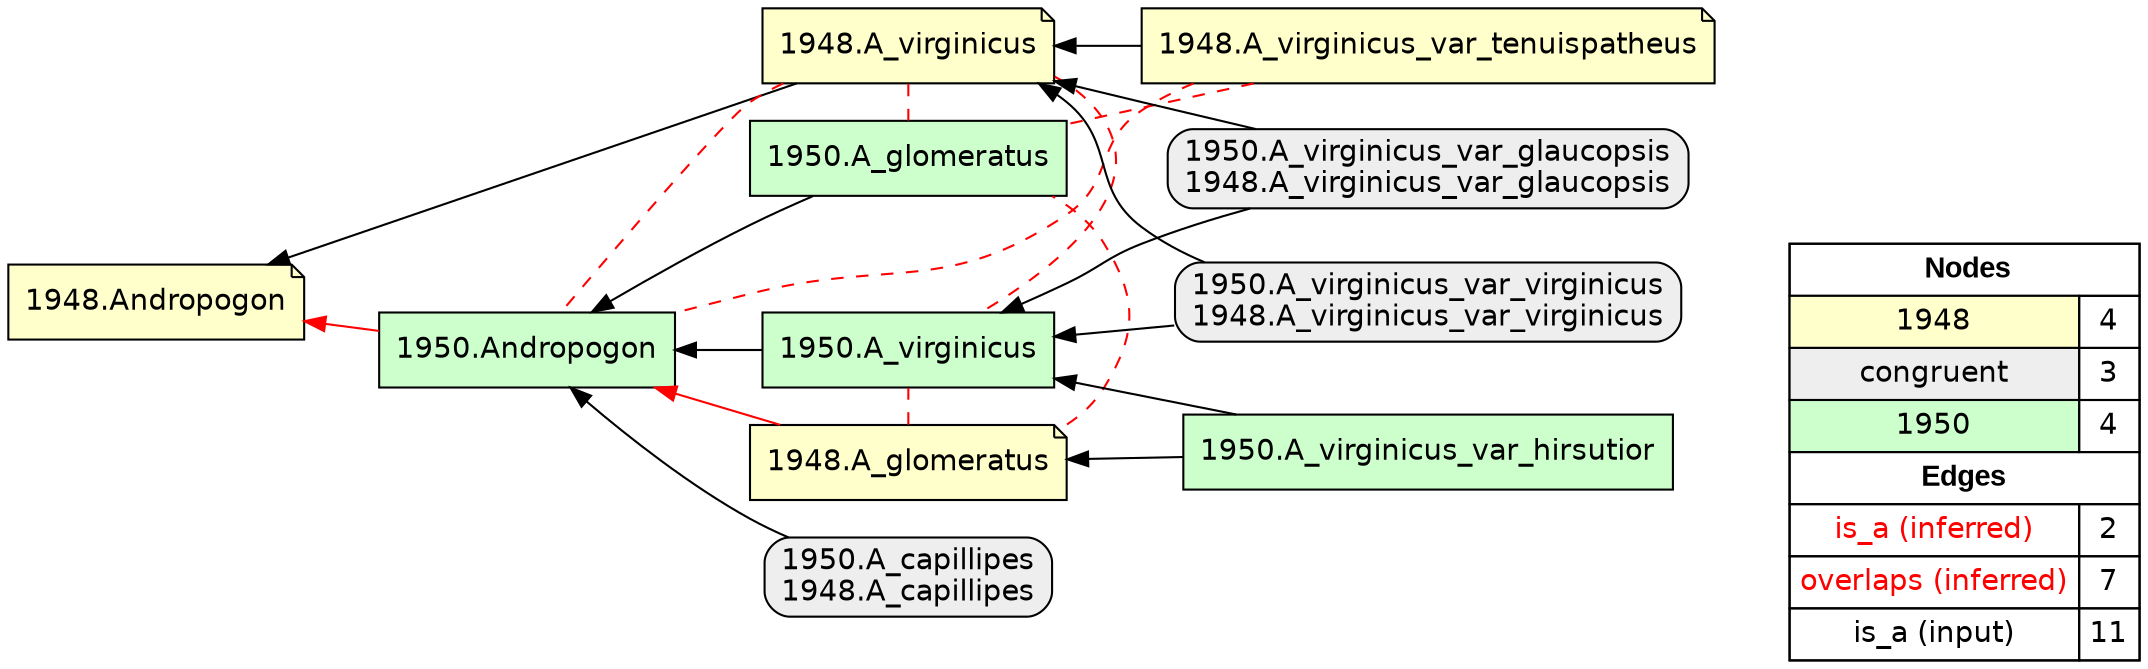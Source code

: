 digraph{
rankdir=RL
node[shape=note style=filled fillcolor="#FFFFCC" fontname="helvetica"] 
"1948.Andropogon"
"1948.A_glomeratus"
"1948.A_virginicus"
"1948.A_virginicus_var_tenuispatheus"
node[shape=box style="filled,rounded" fillcolor="#EEEEEE" fontname="helvetica"] 
"1950.A_capillipes\n1948.A_capillipes"
"1950.A_virginicus_var_glaucopsis\n1948.A_virginicus_var_glaucopsis"
"1950.A_virginicus_var_virginicus\n1948.A_virginicus_var_virginicus"
node[shape=box style=filled fillcolor="#CCFFCC" fontname="helvetica"] 
"1950.A_glomeratus"
"1950.A_virginicus_var_hirsutior"
"1950.A_virginicus"
"1950.Andropogon"
edge[arrowhead=normal style=solid color="#FF0000" constraint=true penwidth=1]
"1948.A_glomeratus" -> "1950.Andropogon"
"1950.Andropogon" -> "1948.Andropogon"
edge[arrowhead=none style=dashed color="#FF0000" constraint=false penwidth=1]
"1948.A_virginicus_var_tenuispatheus" -> "1950.Andropogon"
"1948.A_virginicus" -> "1950.Andropogon"
"1948.A_virginicus" -> "1950.A_virginicus"
"1948.A_virginicus" -> "1950.A_glomeratus"
"1948.A_glomeratus" -> "1950.A_virginicus"
"1948.A_virginicus_var_tenuispatheus" -> "1950.A_glomeratus"
"1948.A_glomeratus" -> "1950.A_glomeratus"
edge[arrowhead=normal style=dotted color="#000000" constraint=true penwidth=1]
edge[arrowhead=normal style=solid color="#000000" constraint=true penwidth=1]
"1950.A_virginicus_var_virginicus\n1948.A_virginicus_var_virginicus" -> "1950.A_virginicus"
"1950.A_capillipes\n1948.A_capillipes" -> "1950.Andropogon"
"1950.A_virginicus_var_hirsutior" -> "1948.A_glomeratus"
"1948.A_virginicus_var_tenuispatheus" -> "1948.A_virginicus"
"1950.A_glomeratus" -> "1950.Andropogon"
"1950.A_virginicus_var_virginicus\n1948.A_virginicus_var_virginicus" -> "1948.A_virginicus"
"1950.A_virginicus_var_glaucopsis\n1948.A_virginicus_var_glaucopsis" -> "1950.A_virginicus"
"1950.A_virginicus_var_glaucopsis\n1948.A_virginicus_var_glaucopsis" -> "1948.A_virginicus"
"1948.A_virginicus" -> "1948.Andropogon"
"1950.A_virginicus" -> "1950.Andropogon"
"1950.A_virginicus_var_hirsutior" -> "1950.A_virginicus"
node[shape=box] 
{rank=source Legend [fillcolor= white margin=0 label=< 
 <TABLE BORDER="0" CELLBORDER="1" CELLSPACING="0" CELLPADDING="4"> 
<TR> <TD COLSPAN="2"><font face="Arial Black"> Nodes</font></TD> </TR> 
<TR> 
 <TD bgcolor="#FFFFCC" fontname="helvetica">1948</TD> 
 <TD>4</TD> 
 </TR> 
<TR> 
 <TD bgcolor="#EEEEEE" fontname="helvetica">congruent</TD> 
 <TD>3</TD> 
 </TR> 
<TR> 
 <TD bgcolor="#CCFFCC" fontname="helvetica">1950</TD> 
 <TD>4</TD> 
 </TR> 
<TR> <TD COLSPAN="2"><font face = "Arial Black"> Edges </font></TD> </TR> 
<TR> 
 <TD><font color ="#FF0000">is_a (inferred)</font></TD><TD>2</TD>
</TR>
<TR> 
 <TD><font color ="#FF0000">overlaps (inferred)</font></TD><TD>7</TD>
</TR>
<TR> 
 <TD><font color ="#000000">is_a (input)</font></TD><TD>11</TD>
</TR>
</TABLE> 
 >] } 
}